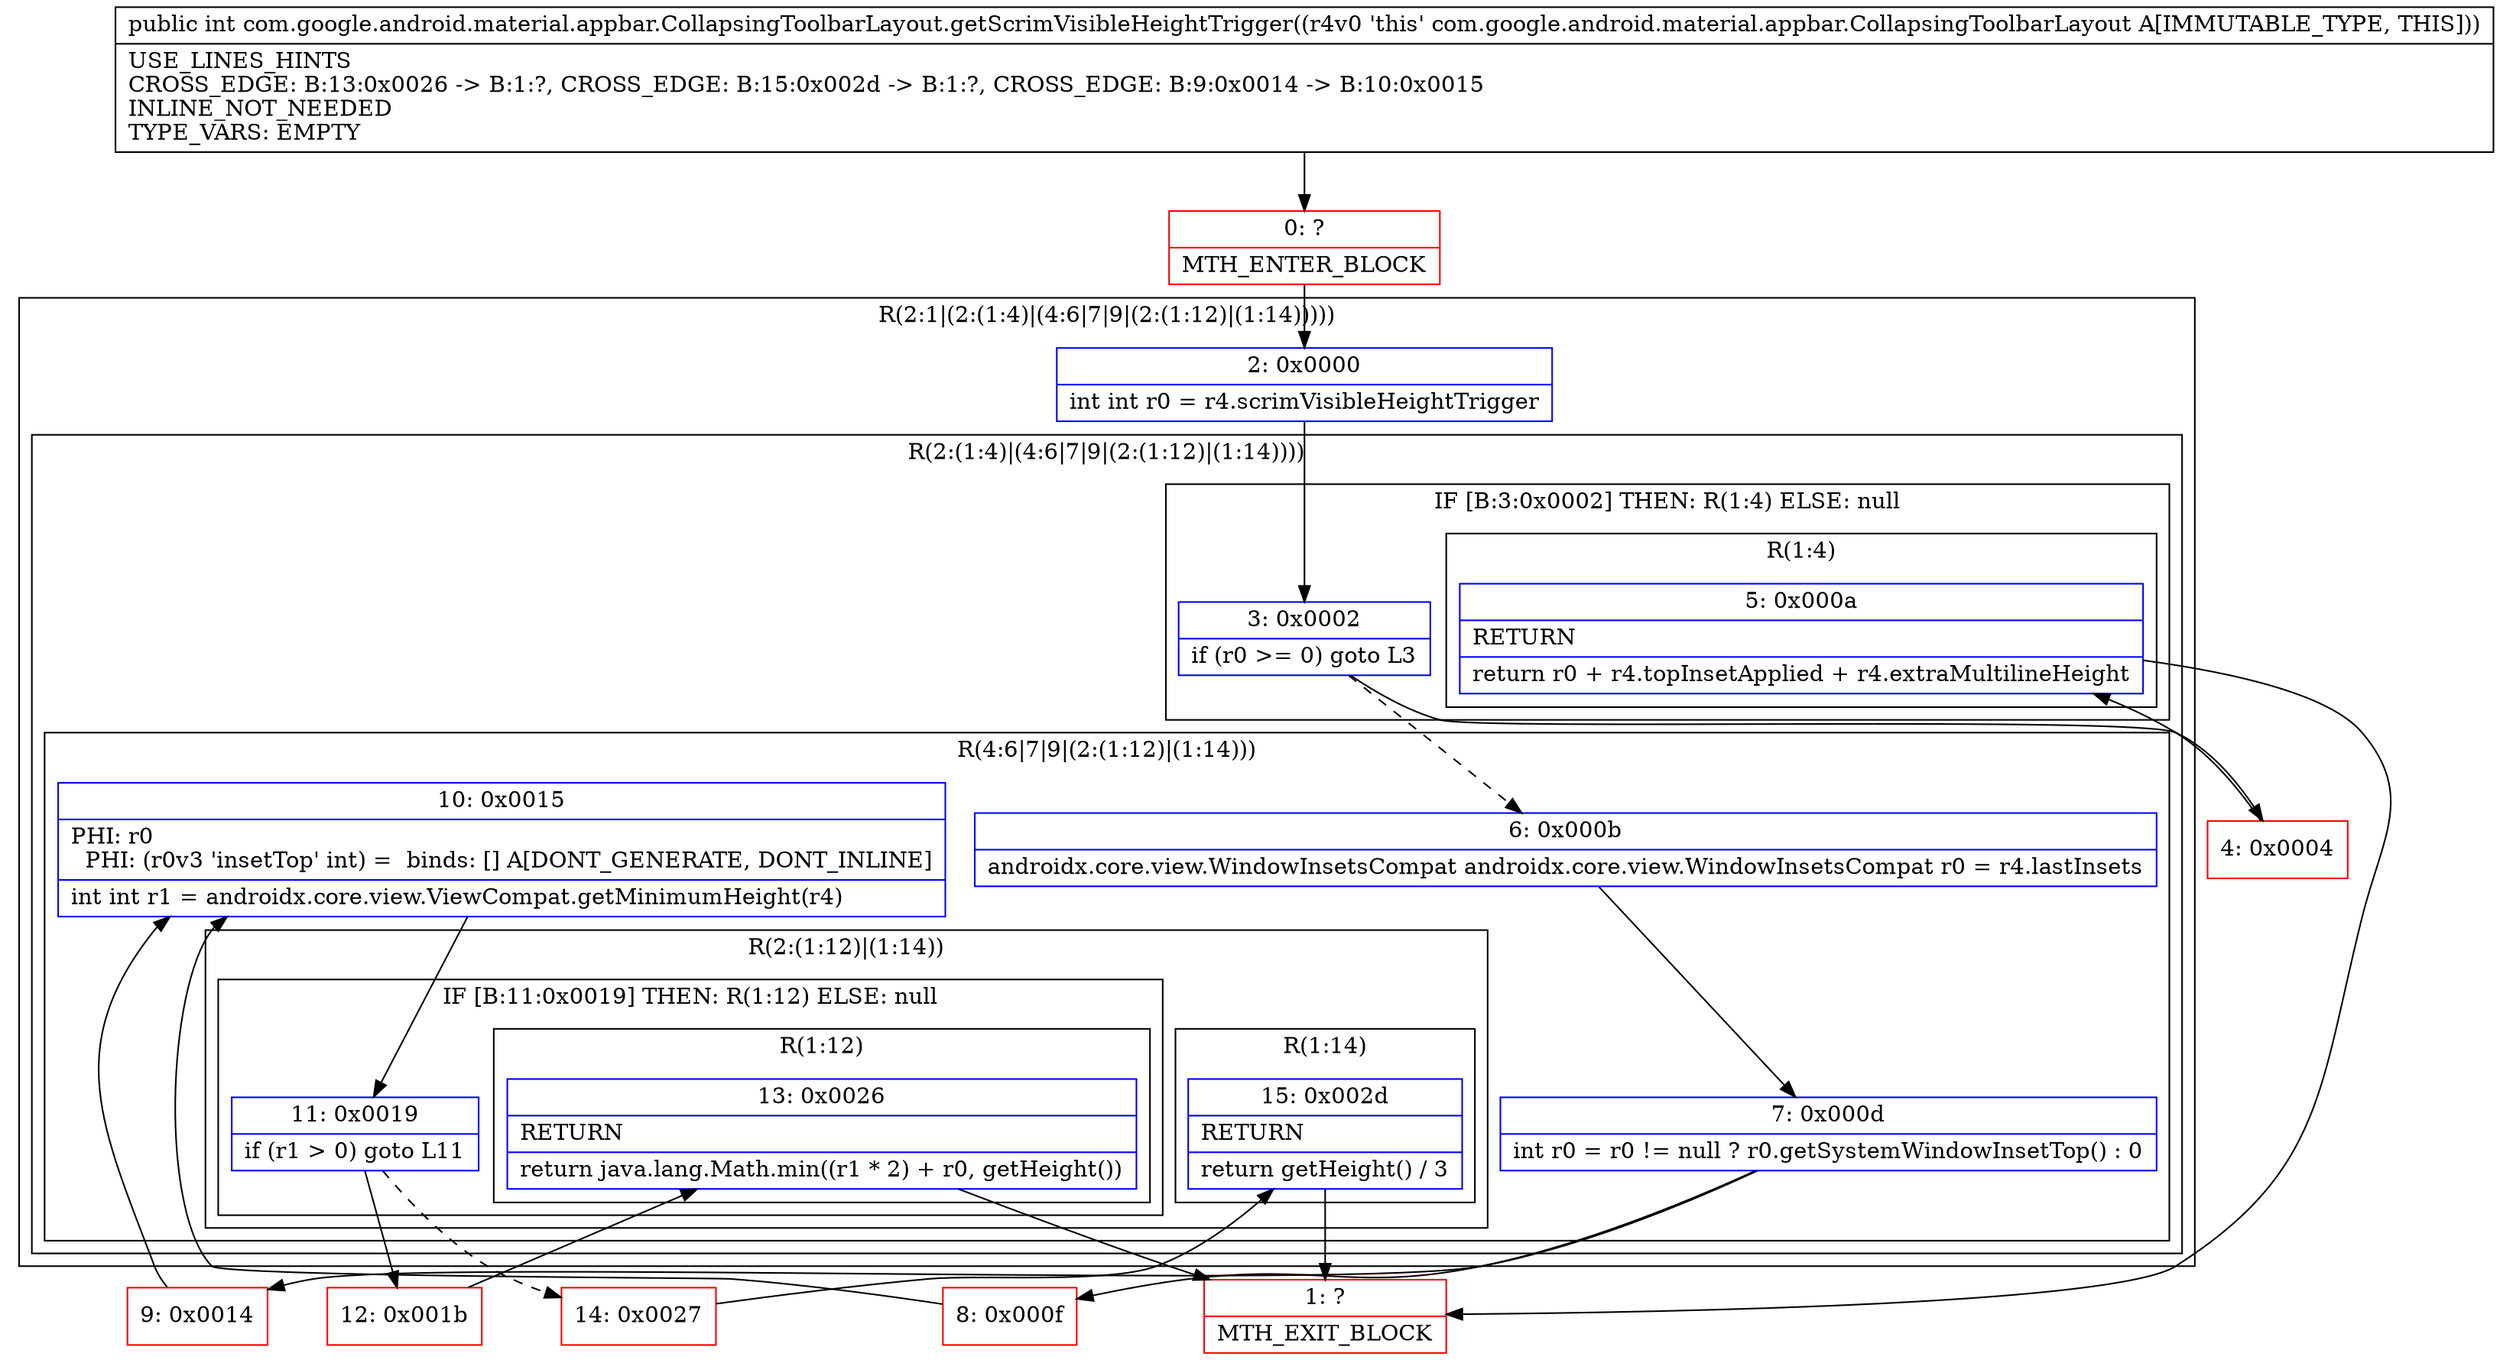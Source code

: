 digraph "CFG forcom.google.android.material.appbar.CollapsingToolbarLayout.getScrimVisibleHeightTrigger()I" {
subgraph cluster_Region_326134640 {
label = "R(2:1|(2:(1:4)|(4:6|7|9|(2:(1:12)|(1:14)))))";
node [shape=record,color=blue];
Node_2 [shape=record,label="{2\:\ 0x0000|int int r0 = r4.scrimVisibleHeightTrigger\l}"];
subgraph cluster_Region_1645440676 {
label = "R(2:(1:4)|(4:6|7|9|(2:(1:12)|(1:14))))";
node [shape=record,color=blue];
subgraph cluster_IfRegion_1835146294 {
label = "IF [B:3:0x0002] THEN: R(1:4) ELSE: null";
node [shape=record,color=blue];
Node_3 [shape=record,label="{3\:\ 0x0002|if (r0 \>= 0) goto L3\l}"];
subgraph cluster_Region_856279053 {
label = "R(1:4)";
node [shape=record,color=blue];
Node_5 [shape=record,label="{5\:\ 0x000a|RETURN\l|return r0 + r4.topInsetApplied + r4.extraMultilineHeight\l}"];
}
}
subgraph cluster_Region_1642089853 {
label = "R(4:6|7|9|(2:(1:12)|(1:14)))";
node [shape=record,color=blue];
Node_6 [shape=record,label="{6\:\ 0x000b|androidx.core.view.WindowInsetsCompat androidx.core.view.WindowInsetsCompat r0 = r4.lastInsets\l}"];
Node_7 [shape=record,label="{7\:\ 0x000d|int r0 = r0 != null ? r0.getSystemWindowInsetTop() : 0\l}"];
Node_10 [shape=record,label="{10\:\ 0x0015|PHI: r0 \l  PHI: (r0v3 'insetTop' int) =  binds: [] A[DONT_GENERATE, DONT_INLINE]\l|int int r1 = androidx.core.view.ViewCompat.getMinimumHeight(r4)\l}"];
subgraph cluster_Region_1000063536 {
label = "R(2:(1:12)|(1:14))";
node [shape=record,color=blue];
subgraph cluster_IfRegion_212185195 {
label = "IF [B:11:0x0019] THEN: R(1:12) ELSE: null";
node [shape=record,color=blue];
Node_11 [shape=record,label="{11\:\ 0x0019|if (r1 \> 0) goto L11\l}"];
subgraph cluster_Region_1901826522 {
label = "R(1:12)";
node [shape=record,color=blue];
Node_13 [shape=record,label="{13\:\ 0x0026|RETURN\l|return java.lang.Math.min((r1 * 2) + r0, getHeight())\l}"];
}
}
subgraph cluster_Region_1177293730 {
label = "R(1:14)";
node [shape=record,color=blue];
Node_15 [shape=record,label="{15\:\ 0x002d|RETURN\l|return getHeight() \/ 3\l}"];
}
}
}
}
}
Node_0 [shape=record,color=red,label="{0\:\ ?|MTH_ENTER_BLOCK\l}"];
Node_4 [shape=record,color=red,label="{4\:\ 0x0004}"];
Node_1 [shape=record,color=red,label="{1\:\ ?|MTH_EXIT_BLOCK\l}"];
Node_8 [shape=record,color=red,label="{8\:\ 0x000f}"];
Node_12 [shape=record,color=red,label="{12\:\ 0x001b}"];
Node_14 [shape=record,color=red,label="{14\:\ 0x0027}"];
Node_9 [shape=record,color=red,label="{9\:\ 0x0014}"];
MethodNode[shape=record,label="{public int com.google.android.material.appbar.CollapsingToolbarLayout.getScrimVisibleHeightTrigger((r4v0 'this' com.google.android.material.appbar.CollapsingToolbarLayout A[IMMUTABLE_TYPE, THIS]))  | USE_LINES_HINTS\lCROSS_EDGE: B:13:0x0026 \-\> B:1:?, CROSS_EDGE: B:15:0x002d \-\> B:1:?, CROSS_EDGE: B:9:0x0014 \-\> B:10:0x0015\lINLINE_NOT_NEEDED\lTYPE_VARS: EMPTY\l}"];
MethodNode -> Node_0;Node_2 -> Node_3;
Node_3 -> Node_4;
Node_3 -> Node_6[style=dashed];
Node_5 -> Node_1;
Node_6 -> Node_7;
Node_7 -> Node_8;
Node_7 -> Node_9;
Node_10 -> Node_11;
Node_11 -> Node_12;
Node_11 -> Node_14[style=dashed];
Node_13 -> Node_1;
Node_15 -> Node_1;
Node_0 -> Node_2;
Node_4 -> Node_5;
Node_8 -> Node_10;
Node_12 -> Node_13;
Node_14 -> Node_15;
Node_9 -> Node_10;
}


